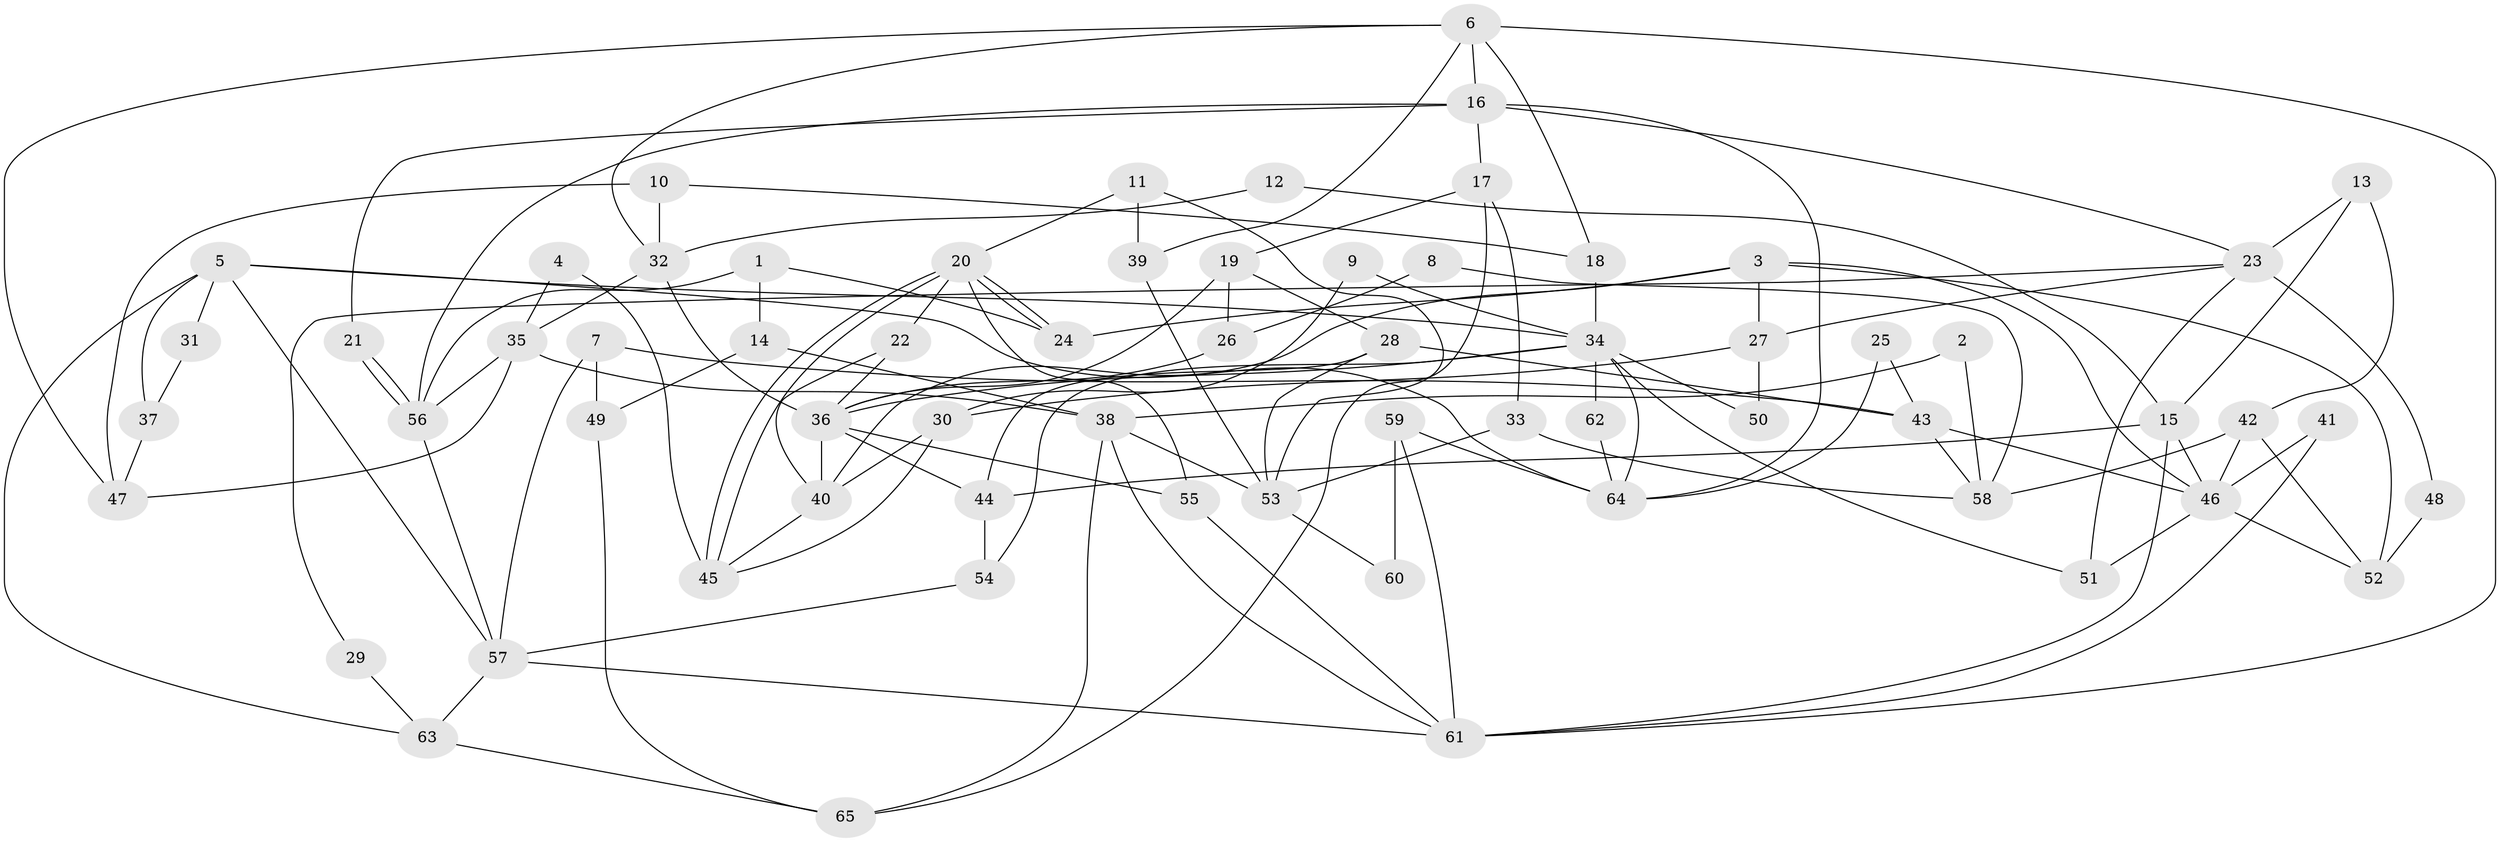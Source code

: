 // coarse degree distribution, {4: 0.19047619047619047, 12: 0.09523809523809523, 8: 0.09523809523809523, 5: 0.3333333333333333, 6: 0.047619047619047616, 2: 0.19047619047619047, 9: 0.047619047619047616}
// Generated by graph-tools (version 1.1) at 2025/51/03/04/25 22:51:14]
// undirected, 65 vertices, 130 edges
graph export_dot {
  node [color=gray90,style=filled];
  1;
  2;
  3;
  4;
  5;
  6;
  7;
  8;
  9;
  10;
  11;
  12;
  13;
  14;
  15;
  16;
  17;
  18;
  19;
  20;
  21;
  22;
  23;
  24;
  25;
  26;
  27;
  28;
  29;
  30;
  31;
  32;
  33;
  34;
  35;
  36;
  37;
  38;
  39;
  40;
  41;
  42;
  43;
  44;
  45;
  46;
  47;
  48;
  49;
  50;
  51;
  52;
  53;
  54;
  55;
  56;
  57;
  58;
  59;
  60;
  61;
  62;
  63;
  64;
  65;
  1 -- 14;
  1 -- 56;
  1 -- 24;
  2 -- 58;
  2 -- 38;
  3 -- 24;
  3 -- 46;
  3 -- 27;
  3 -- 40;
  3 -- 52;
  4 -- 35;
  4 -- 45;
  5 -- 63;
  5 -- 34;
  5 -- 31;
  5 -- 37;
  5 -- 57;
  5 -- 64;
  6 -- 18;
  6 -- 16;
  6 -- 32;
  6 -- 39;
  6 -- 47;
  6 -- 61;
  7 -- 43;
  7 -- 57;
  7 -- 49;
  8 -- 58;
  8 -- 26;
  9 -- 34;
  9 -- 30;
  10 -- 32;
  10 -- 47;
  10 -- 18;
  11 -- 53;
  11 -- 20;
  11 -- 39;
  12 -- 32;
  12 -- 15;
  13 -- 15;
  13 -- 23;
  13 -- 42;
  14 -- 38;
  14 -- 49;
  15 -- 44;
  15 -- 46;
  15 -- 61;
  16 -- 56;
  16 -- 64;
  16 -- 17;
  16 -- 21;
  16 -- 23;
  17 -- 19;
  17 -- 33;
  17 -- 65;
  18 -- 34;
  19 -- 28;
  19 -- 36;
  19 -- 26;
  20 -- 45;
  20 -- 45;
  20 -- 24;
  20 -- 24;
  20 -- 22;
  20 -- 55;
  21 -- 56;
  21 -- 56;
  22 -- 36;
  22 -- 40;
  23 -- 27;
  23 -- 29;
  23 -- 48;
  23 -- 51;
  25 -- 43;
  25 -- 64;
  26 -- 36;
  27 -- 30;
  27 -- 50;
  28 -- 44;
  28 -- 53;
  28 -- 43;
  29 -- 63;
  30 -- 45;
  30 -- 40;
  31 -- 37;
  32 -- 36;
  32 -- 35;
  33 -- 53;
  33 -- 58;
  34 -- 36;
  34 -- 51;
  34 -- 50;
  34 -- 54;
  34 -- 62;
  34 -- 64;
  35 -- 56;
  35 -- 38;
  35 -- 47;
  36 -- 40;
  36 -- 55;
  36 -- 44;
  37 -- 47;
  38 -- 61;
  38 -- 53;
  38 -- 65;
  39 -- 53;
  40 -- 45;
  41 -- 46;
  41 -- 61;
  42 -- 46;
  42 -- 52;
  42 -- 58;
  43 -- 58;
  43 -- 46;
  44 -- 54;
  46 -- 52;
  46 -- 51;
  48 -- 52;
  49 -- 65;
  53 -- 60;
  54 -- 57;
  55 -- 61;
  56 -- 57;
  57 -- 61;
  57 -- 63;
  59 -- 61;
  59 -- 64;
  59 -- 60;
  62 -- 64;
  63 -- 65;
}
